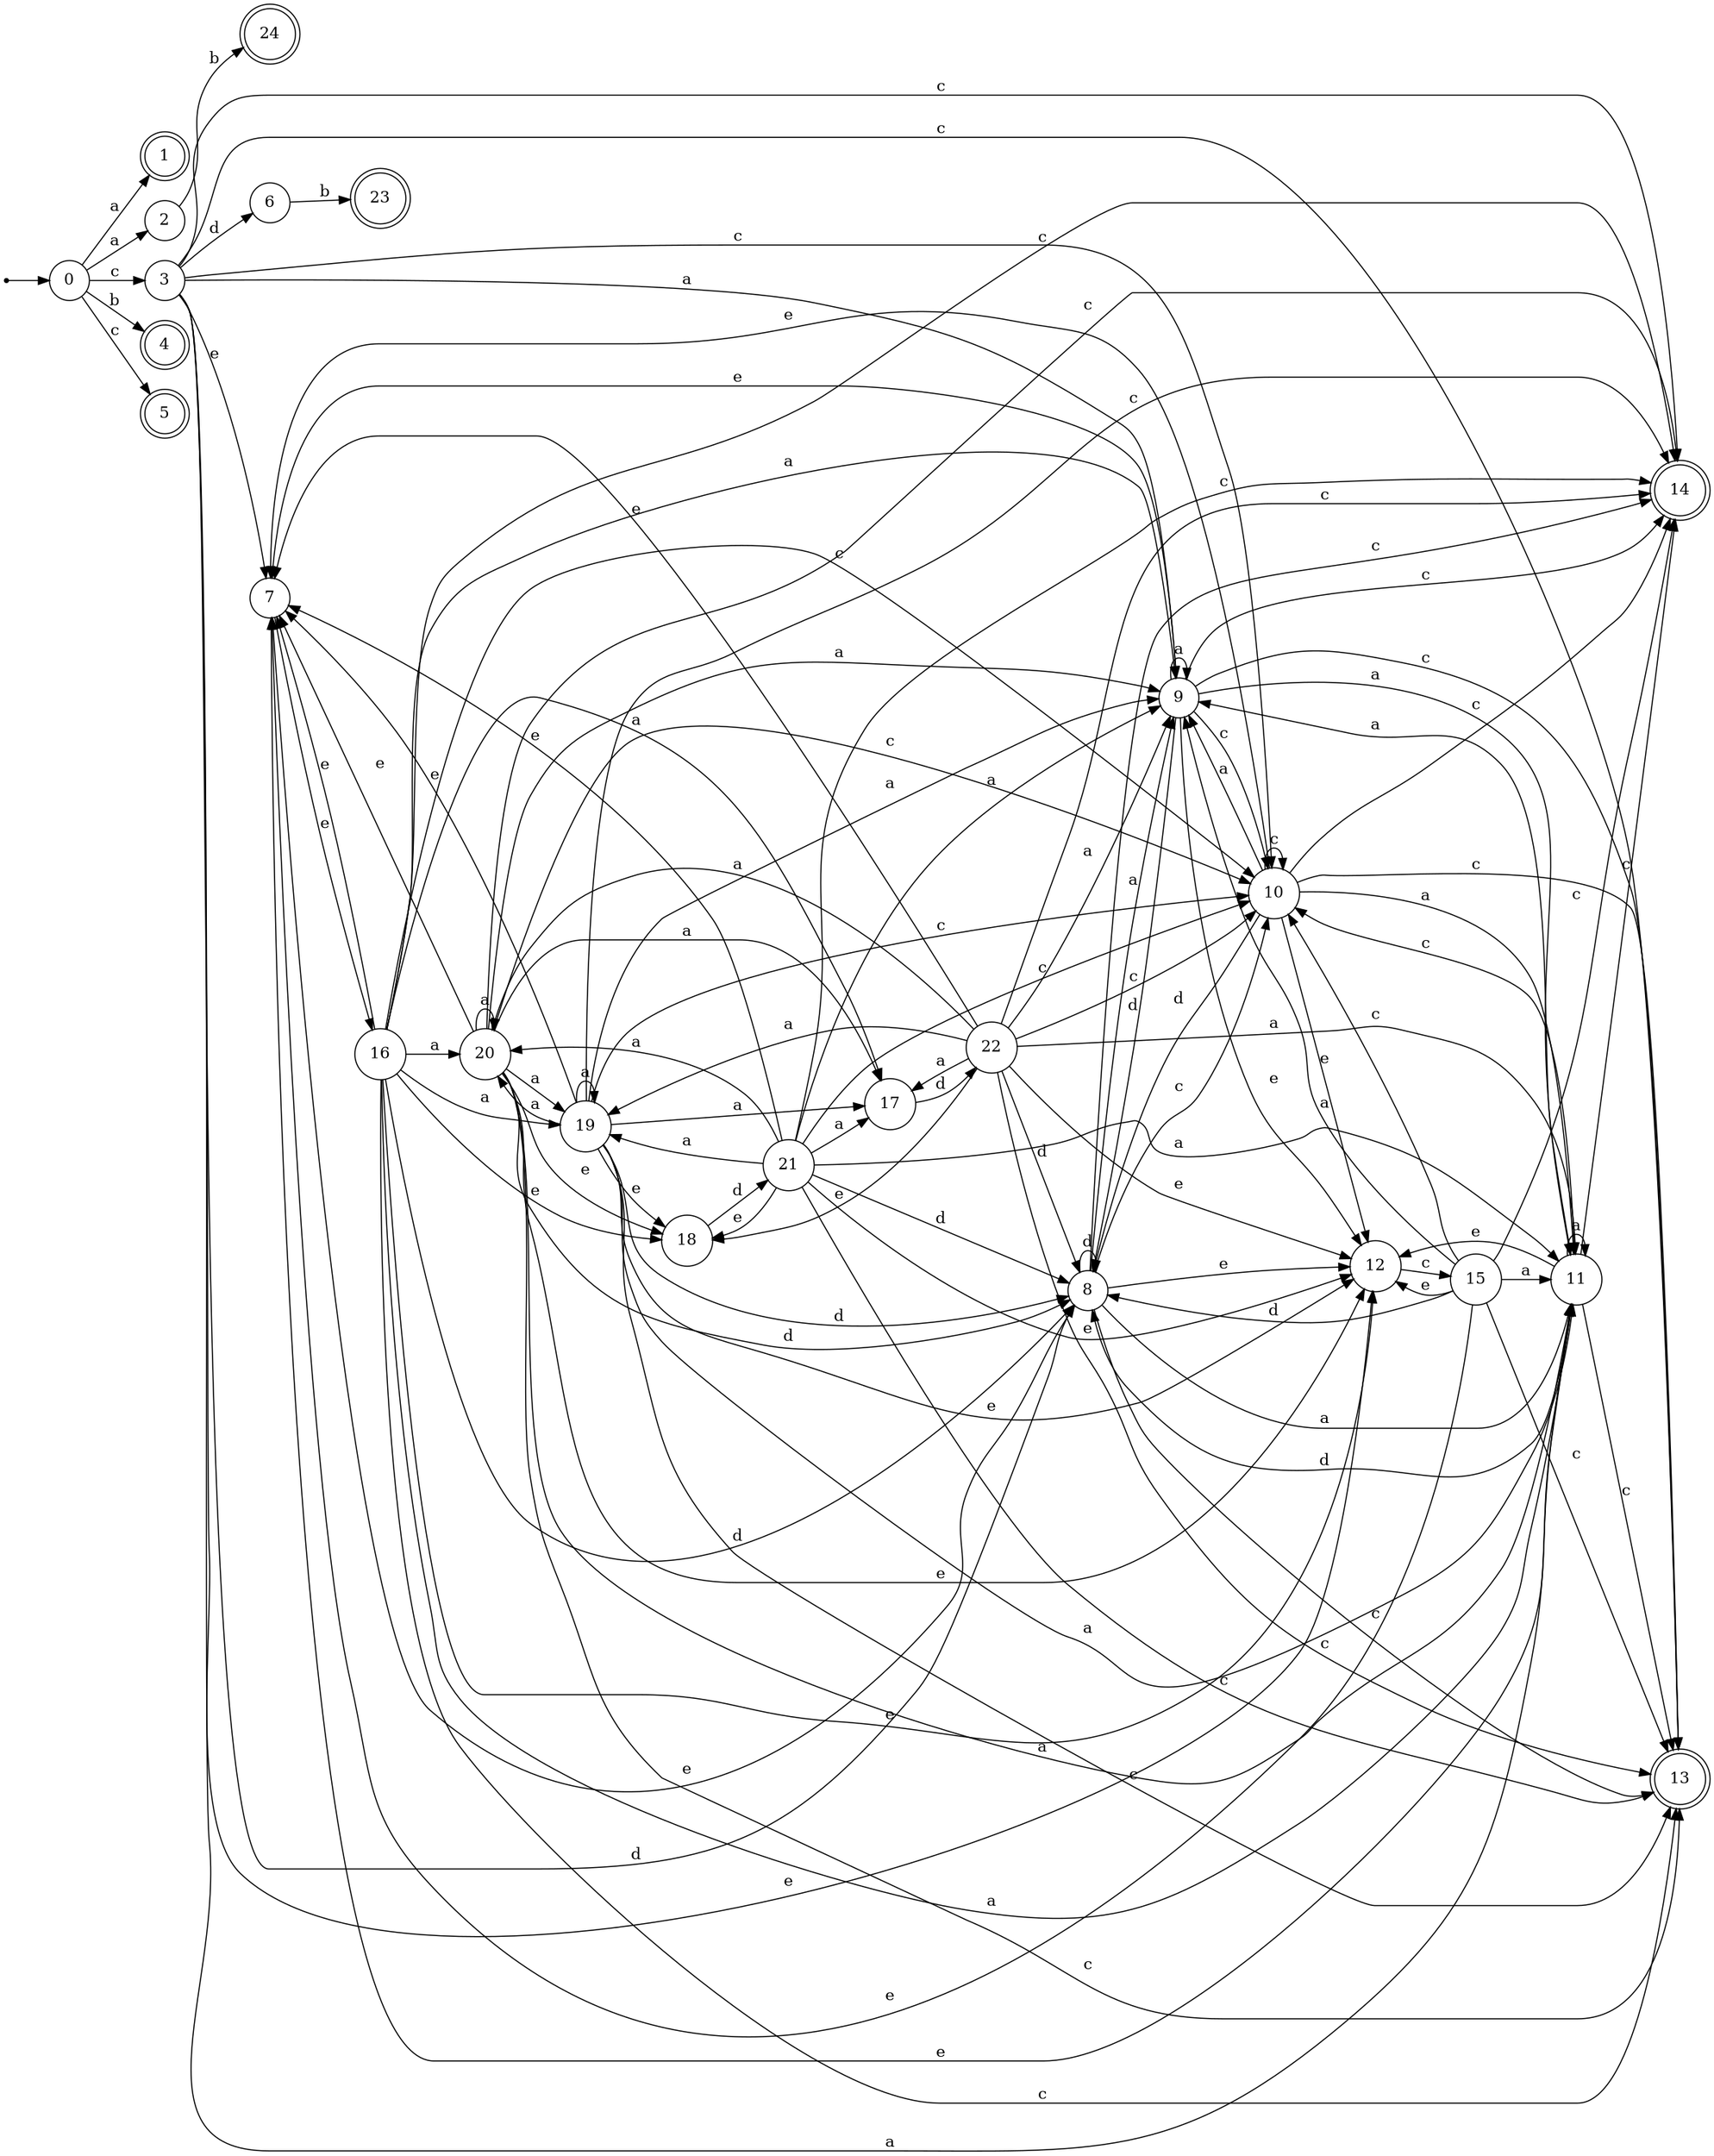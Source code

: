 digraph finite_state_machine {
rankdir=LR;
size="20,20";
node [shape = point]; "dummy0"
node [shape = circle]; "0";
"dummy0" -> "0";
node [shape = doublecircle]; "1";node [shape = circle]; "2";
node [shape = circle]; "3";
node [shape = doublecircle]; "4";node [shape = doublecircle]; "5";node [shape = circle]; "6";
node [shape = circle]; "7";
node [shape = circle]; "8";
node [shape = circle]; "9";
node [shape = circle]; "10";
node [shape = circle]; "11";
node [shape = circle]; "12";
node [shape = doublecircle]; "13";node [shape = doublecircle]; "14";node [shape = circle]; "15";
node [shape = circle]; "16";
node [shape = circle]; "17";
node [shape = circle]; "18";
node [shape = circle]; "19";
node [shape = circle]; "20";
node [shape = circle]; "21";
node [shape = circle]; "22";
node [shape = doublecircle]; "23";node [shape = doublecircle]; "24";"0" -> "1" [label = "a"];
 "0" -> "2" [label = "a"];
 "0" -> "3" [label = "c"];
 "0" -> "5" [label = "c"];
 "0" -> "4" [label = "b"];
 "3" -> "8" [label = "d"];
 "3" -> "6" [label = "d"];
 "3" -> "12" [label = "e"];
 "3" -> "7" [label = "e"];
 "3" -> "9" [label = "a"];
 "3" -> "11" [label = "a"];
 "3" -> "10" [label = "c"];
 "3" -> "13" [label = "c"];
 "3" -> "14" [label = "c"];
 "12" -> "15" [label = "c"];
 "15" -> "12" [label = "e"];
 "15" -> "7" [label = "e"];
 "15" -> "8" [label = "d"];
 "15" -> "9" [label = "a"];
 "15" -> "11" [label = "a"];
 "15" -> "10" [label = "c"];
 "15" -> "13" [label = "c"];
 "15" -> "14" [label = "c"];
 "11" -> "9" [label = "a"];
 "11" -> "11" [label = "a"];
 "11" -> "12" [label = "e"];
 "11" -> "7" [label = "e"];
 "11" -> "8" [label = "d"];
 "11" -> "10" [label = "c"];
 "11" -> "13" [label = "c"];
 "11" -> "14" [label = "c"];
 "10" -> "10" [label = "c"];
 "10" -> "13" [label = "c"];
 "10" -> "14" [label = "c"];
 "10" -> "12" [label = "e"];
 "10" -> "7" [label = "e"];
 "10" -> "8" [label = "d"];
 "10" -> "9" [label = "a"];
 "10" -> "11" [label = "a"];
 "9" -> "9" [label = "a"];
 "9" -> "11" [label = "a"];
 "9" -> "12" [label = "e"];
 "9" -> "7" [label = "e"];
 "9" -> "8" [label = "d"];
 "9" -> "10" [label = "c"];
 "9" -> "13" [label = "c"];
 "9" -> "14" [label = "c"];
 "8" -> "8" [label = "d"];
 "8" -> "12" [label = "e"];
 "8" -> "7" [label = "e"];
 "8" -> "9" [label = "a"];
 "8" -> "11" [label = "a"];
 "8" -> "10" [label = "c"];
 "8" -> "13" [label = "c"];
 "8" -> "14" [label = "c"];
 "7" -> "16" [label = "e"];
 "16" -> "18" [label = "e"];
 "16" -> "12" [label = "e"];
 "16" -> "7" [label = "e"];
 "16" -> "17" [label = "a"];
 "16" -> "19" [label = "a"];
 "16" -> "20" [label = "a"];
 "16" -> "9" [label = "a"];
 "16" -> "11" [label = "a"];
 "16" -> "8" [label = "d"];
 "16" -> "10" [label = "c"];
 "16" -> "13" [label = "c"];
 "16" -> "14" [label = "c"];
 "20" -> "17" [label = "a"];
 "20" -> "19" [label = "a"];
 "20" -> "20" [label = "a"];
 "20" -> "9" [label = "a"];
 "20" -> "11" [label = "a"];
 "20" -> "18" [label = "e"];
 "20" -> "12" [label = "e"];
 "20" -> "7" [label = "e"];
 "20" -> "8" [label = "d"];
 "20" -> "10" [label = "c"];
 "20" -> "13" [label = "c"];
 "20" -> "14" [label = "c"];
 "19" -> "17" [label = "a"];
 "19" -> "19" [label = "a"];
 "19" -> "20" [label = "a"];
 "19" -> "9" [label = "a"];
 "19" -> "11" [label = "a"];
 "19" -> "18" [label = "e"];
 "19" -> "12" [label = "e"];
 "19" -> "7" [label = "e"];
 "19" -> "8" [label = "d"];
 "19" -> "10" [label = "c"];
 "19" -> "13" [label = "c"];
 "19" -> "14" [label = "c"];
 "18" -> "21" [label = "d"];
 "21" -> "18" [label = "e"];
 "21" -> "12" [label = "e"];
 "21" -> "7" [label = "e"];
 "21" -> "17" [label = "a"];
 "21" -> "19" [label = "a"];
 "21" -> "20" [label = "a"];
 "21" -> "9" [label = "a"];
 "21" -> "11" [label = "a"];
 "21" -> "8" [label = "d"];
 "21" -> "10" [label = "c"];
 "21" -> "13" [label = "c"];
 "21" -> "14" [label = "c"];
 "17" -> "22" [label = "d"];
 "22" -> "17" [label = "a"];
 "22" -> "19" [label = "a"];
 "22" -> "20" [label = "a"];
 "22" -> "9" [label = "a"];
 "22" -> "11" [label = "a"];
 "22" -> "18" [label = "e"];
 "22" -> "12" [label = "e"];
 "22" -> "7" [label = "e"];
 "22" -> "8" [label = "d"];
 "22" -> "10" [label = "c"];
 "22" -> "13" [label = "c"];
 "22" -> "14" [label = "c"];
 "6" -> "23" [label = "b"];
 "2" -> "24" [label = "b"];
 }

